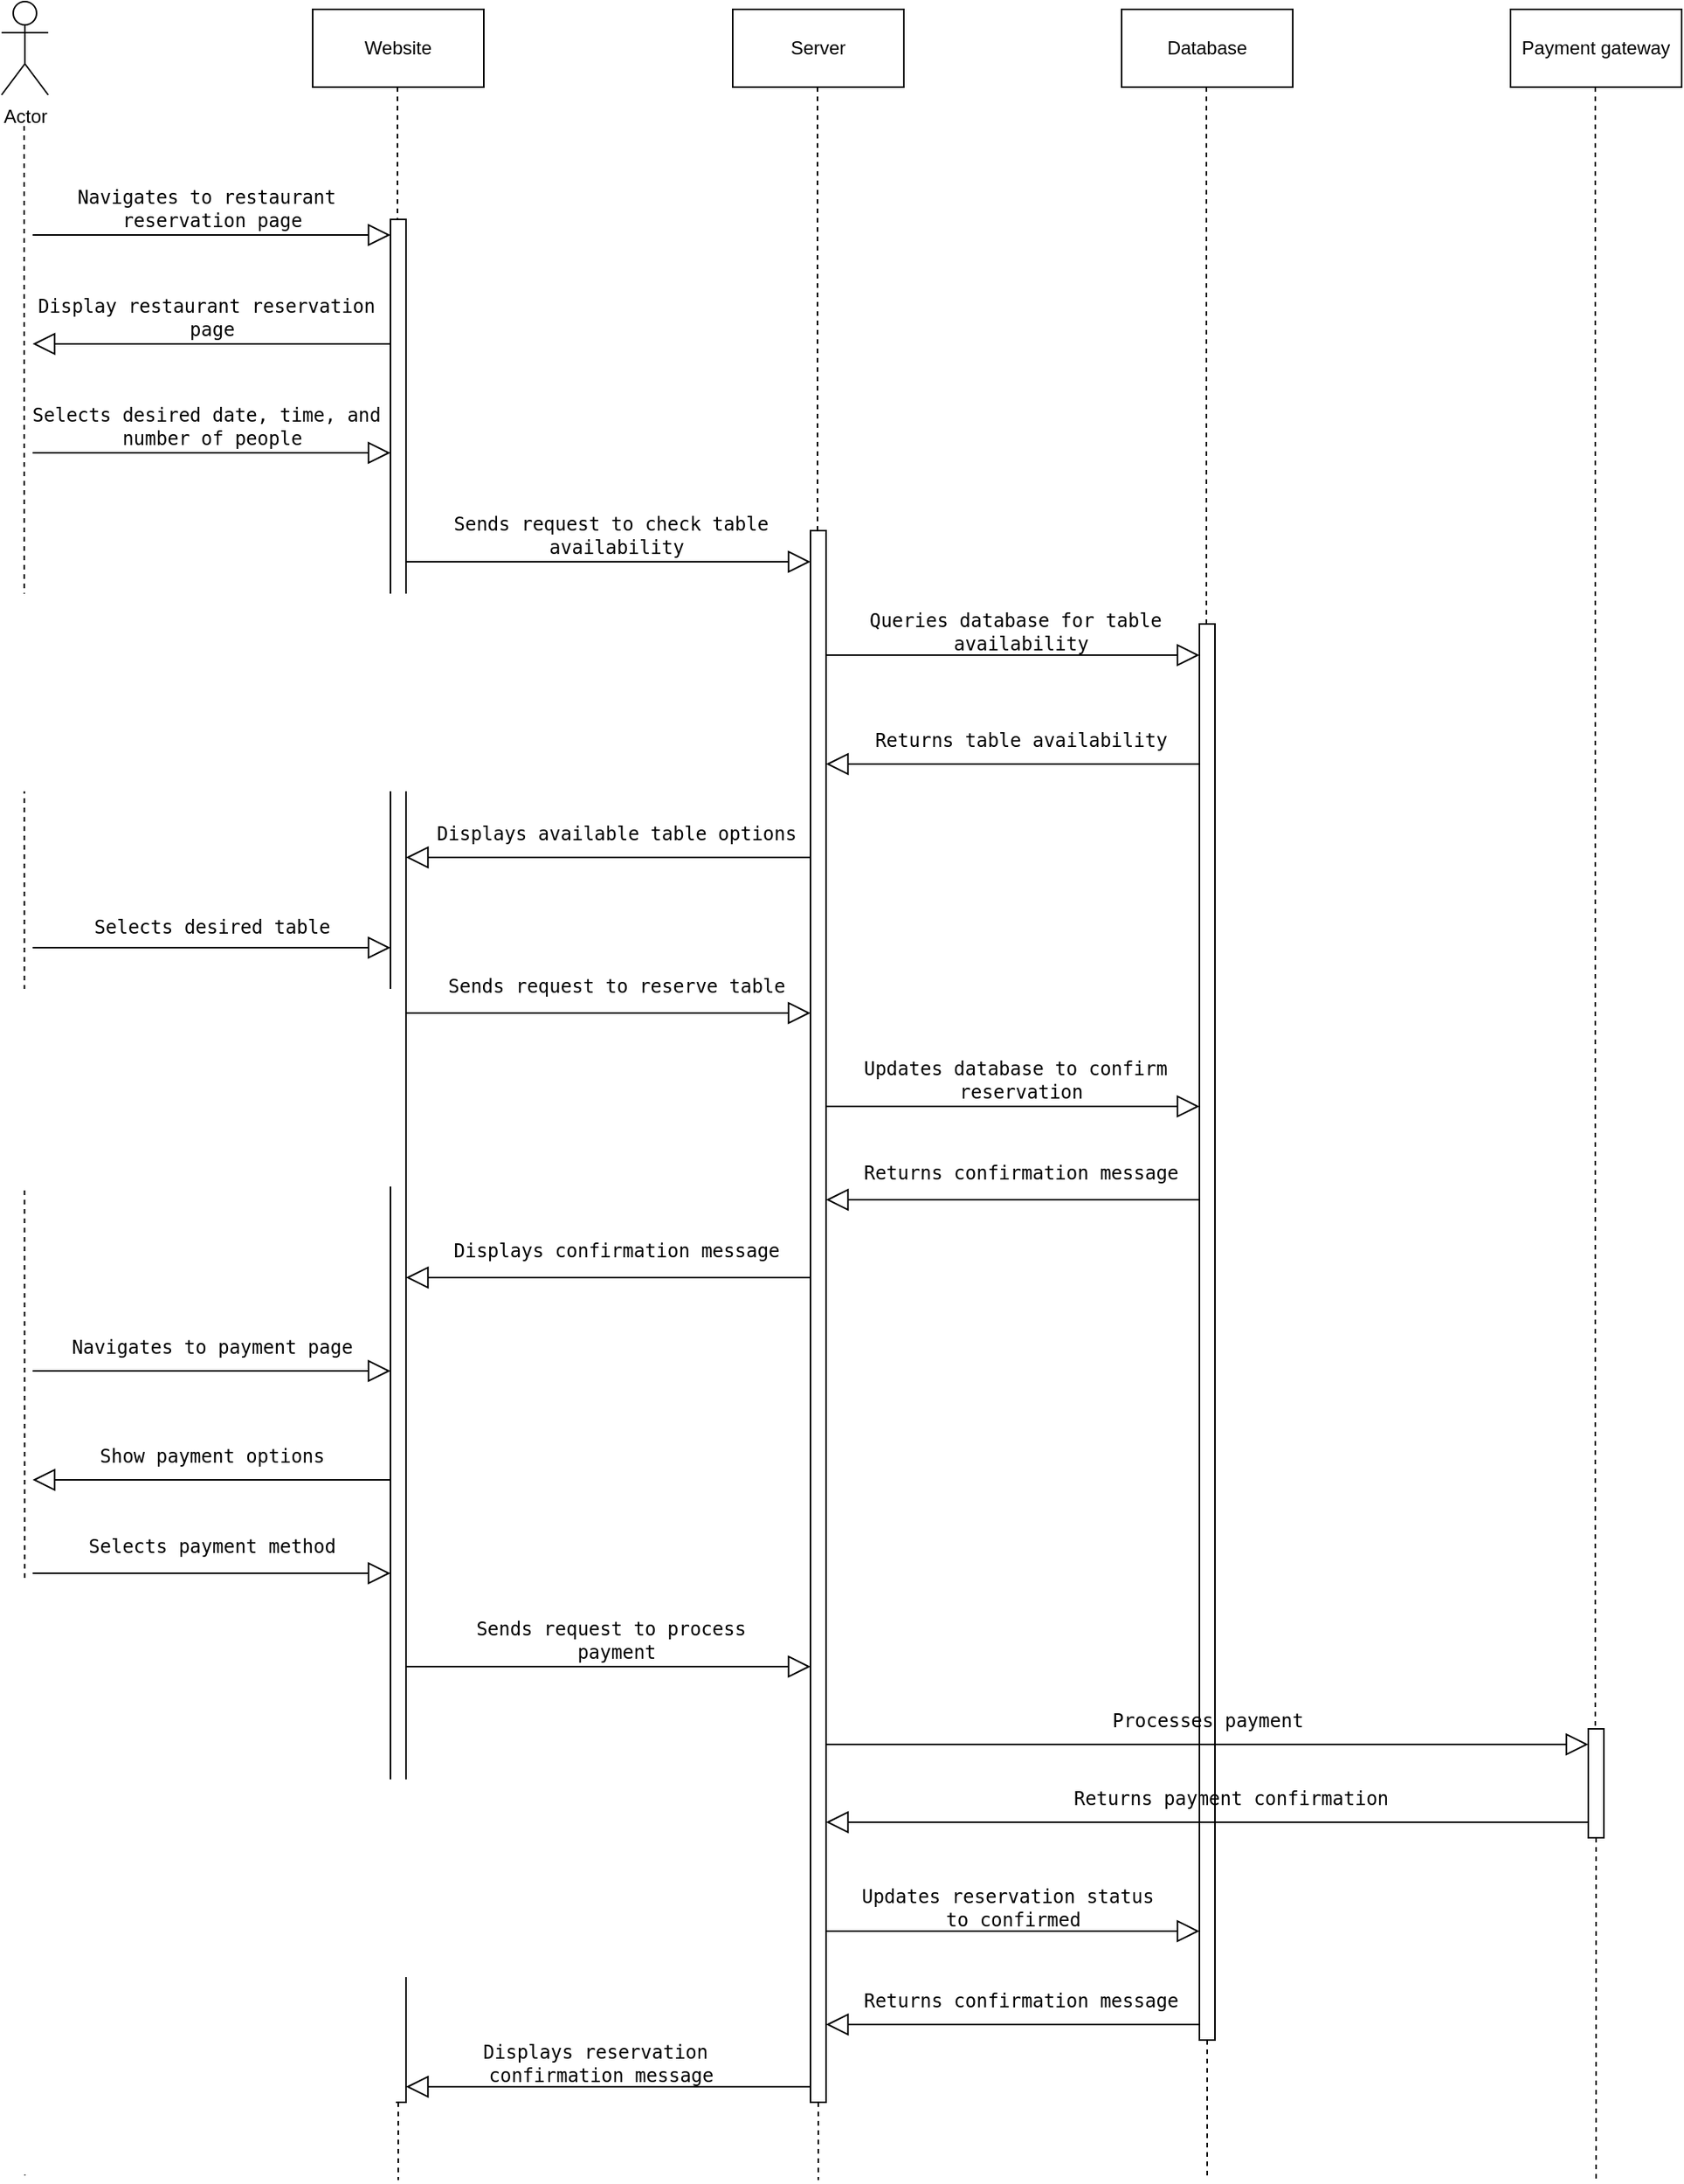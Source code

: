 <mxfile version="21.3.0" type="github">
  <diagram name="Page-1" id="-goPwTN756h73ukjILad">
    <mxGraphModel dx="954" dy="556" grid="1" gridSize="10" guides="1" tooltips="1" connect="1" arrows="1" fold="1" page="1" pageScale="1" pageWidth="1100" pageHeight="1700" math="0" shadow="0">
      <root>
        <mxCell id="0" />
        <mxCell id="1" parent="0" />
        <mxCell id="dRdP0X9jwfSAjt9PnGBZ-1" value="Actor" style="shape=umlActor;verticalLabelPosition=bottom;verticalAlign=top;html=1;outlineConnect=0;" parent="1" vertex="1">
          <mxGeometry x="90" y="40" width="30" height="60" as="geometry" />
        </mxCell>
        <mxCell id="dRdP0X9jwfSAjt9PnGBZ-2" value="Server" style="html=1;whiteSpace=wrap;" parent="1" vertex="1">
          <mxGeometry x="560" y="45" width="110" height="50" as="geometry" />
        </mxCell>
        <mxCell id="dRdP0X9jwfSAjt9PnGBZ-3" value="Website" style="html=1;whiteSpace=wrap;" parent="1" vertex="1">
          <mxGeometry x="290" y="45" width="110" height="50" as="geometry" />
        </mxCell>
        <mxCell id="dRdP0X9jwfSAjt9PnGBZ-4" value="" style="endArrow=none;dashed=1;endFill=0;endSize=12;html=1;rounded=0;" parent="1" edge="1">
          <mxGeometry width="160" relative="1" as="geometry">
            <mxPoint x="104.5" y="120" as="sourcePoint" />
            <mxPoint x="105" y="1440" as="targetPoint" />
          </mxGeometry>
        </mxCell>
        <mxCell id="dRdP0X9jwfSAjt9PnGBZ-5" value="" style="endArrow=none;dashed=1;endFill=0;endSize=12;html=1;rounded=0;" parent="1" source="dRdP0X9jwfSAjt9PnGBZ-55" edge="1">
          <mxGeometry width="160" relative="1" as="geometry">
            <mxPoint x="344.5" y="95" as="sourcePoint" />
            <mxPoint x="345" y="1440" as="targetPoint" />
          </mxGeometry>
        </mxCell>
        <mxCell id="dRdP0X9jwfSAjt9PnGBZ-7" value="" style="endArrow=none;dashed=1;endFill=0;endSize=12;html=1;rounded=0;" parent="1" source="dRdP0X9jwfSAjt9PnGBZ-57" edge="1">
          <mxGeometry width="160" relative="1" as="geometry">
            <mxPoint x="614.5" y="95" as="sourcePoint" />
            <mxPoint x="615" y="1440" as="targetPoint" />
          </mxGeometry>
        </mxCell>
        <mxCell id="dRdP0X9jwfSAjt9PnGBZ-8" value="Database" style="html=1;whiteSpace=wrap;" parent="1" vertex="1">
          <mxGeometry x="810" y="45" width="110" height="50" as="geometry" />
        </mxCell>
        <mxCell id="dRdP0X9jwfSAjt9PnGBZ-9" value="Payment gateway" style="html=1;whiteSpace=wrap;" parent="1" vertex="1">
          <mxGeometry x="1060" y="45" width="110" height="50" as="geometry" />
        </mxCell>
        <mxCell id="dRdP0X9jwfSAjt9PnGBZ-10" value="" style="endArrow=none;dashed=1;endFill=0;endSize=12;html=1;rounded=0;" parent="1" source="dRdP0X9jwfSAjt9PnGBZ-59" edge="1">
          <mxGeometry width="160" relative="1" as="geometry">
            <mxPoint x="864.5" y="95" as="sourcePoint" />
            <mxPoint x="865" y="1440" as="targetPoint" />
          </mxGeometry>
        </mxCell>
        <mxCell id="dRdP0X9jwfSAjt9PnGBZ-11" value="" style="endArrow=none;dashed=1;endFill=0;endSize=12;html=1;rounded=0;" parent="1" source="dRdP0X9jwfSAjt9PnGBZ-61" edge="1">
          <mxGeometry width="160" relative="1" as="geometry">
            <mxPoint x="1114.5" y="95" as="sourcePoint" />
            <mxPoint x="1115" y="1440" as="targetPoint" />
          </mxGeometry>
        </mxCell>
        <mxCell id="dRdP0X9jwfSAjt9PnGBZ-12" value="&lt;pre&gt;&lt;code class=&quot;!whitespace-pre hljs language-rust&quot;&gt;Navigates to restaurant &lt;br&gt;reservation page&lt;/code&gt;&lt;/pre&gt;" style="text;html=1;align=center;verticalAlign=middle;resizable=0;points=[];autosize=1;strokeColor=none;fillColor=none;" parent="1" vertex="1">
          <mxGeometry x="130" y="138" width="190" height="70" as="geometry" />
        </mxCell>
        <mxCell id="dRdP0X9jwfSAjt9PnGBZ-13" value="&lt;pre&gt;&lt;code class=&quot;!whitespace-pre hljs language-rust&quot;&gt;Display restaurant reservation &lt;br&gt;page&lt;/code&gt;&lt;/pre&gt;" style="text;html=1;align=center;verticalAlign=middle;resizable=0;points=[];autosize=1;strokeColor=none;fillColor=none;" parent="1" vertex="1">
          <mxGeometry x="105" y="208" width="240" height="70" as="geometry" />
        </mxCell>
        <mxCell id="dRdP0X9jwfSAjt9PnGBZ-14" value="&lt;pre&gt;&lt;code class=&quot;!whitespace-pre hljs language-rust&quot;&gt;Selects desired date, time, and &lt;br&gt;number of people&lt;/code&gt;&lt;/pre&gt;" style="text;html=1;align=center;verticalAlign=middle;resizable=0;points=[];autosize=1;strokeColor=none;fillColor=none;" parent="1" vertex="1">
          <mxGeometry x="100" y="278" width="250" height="70" as="geometry" />
        </mxCell>
        <mxCell id="dRdP0X9jwfSAjt9PnGBZ-15" value="&lt;pre&gt;&lt;code class=&quot;!whitespace-pre hljs language-rust&quot;&gt;Sends request to check table &lt;br&gt;availability&lt;/code&gt;&lt;/pre&gt;" style="text;html=1;align=center;verticalAlign=middle;resizable=0;points=[];autosize=1;strokeColor=none;fillColor=none;" parent="1" vertex="1">
          <mxGeometry x="370" y="348" width="230" height="70" as="geometry" />
        </mxCell>
        <mxCell id="dRdP0X9jwfSAjt9PnGBZ-16" value="&lt;pre&gt;&lt;code class=&quot;!whitespace-pre hljs language-rust&quot;&gt;Queries database for &lt;span class=&quot;hljs-title class_&quot;&gt;table&lt;/span&gt; &lt;br&gt;availability&lt;/code&gt;&lt;/pre&gt;" style="text;html=1;align=center;verticalAlign=middle;resizable=0;points=[];autosize=1;strokeColor=none;fillColor=none;" parent="1" vertex="1">
          <mxGeometry x="640" y="410" width="210" height="70" as="geometry" />
        </mxCell>
        <mxCell id="dRdP0X9jwfSAjt9PnGBZ-17" value="&lt;pre&gt;&lt;code class=&quot;!whitespace-pre hljs language-rust&quot;&gt;Returns table availability&lt;/code&gt;&lt;/pre&gt;" style="text;html=1;align=center;verticalAlign=middle;resizable=0;points=[];autosize=1;strokeColor=none;fillColor=none;" parent="1" vertex="1">
          <mxGeometry x="640" y="490" width="210" height="50" as="geometry" />
        </mxCell>
        <mxCell id="dRdP0X9jwfSAjt9PnGBZ-18" value="&lt;pre&gt;&lt;code class=&quot;!whitespace-pre hljs language-rust&quot;&gt;Displays available table options&lt;/code&gt;&lt;/pre&gt;" style="text;html=1;align=center;verticalAlign=middle;resizable=0;points=[];autosize=1;strokeColor=none;fillColor=none;" parent="1" vertex="1">
          <mxGeometry x="360" y="550" width="250" height="50" as="geometry" />
        </mxCell>
        <mxCell id="dRdP0X9jwfSAjt9PnGBZ-19" value="&lt;pre&gt;&lt;code class=&quot;!whitespace-pre hljs language-rust&quot;&gt;Selects desired table&lt;/code&gt;&lt;/pre&gt;" style="text;html=1;align=center;verticalAlign=middle;resizable=0;points=[];autosize=1;strokeColor=none;fillColor=none;" parent="1" vertex="1">
          <mxGeometry x="140" y="610" width="170" height="50" as="geometry" />
        </mxCell>
        <mxCell id="dRdP0X9jwfSAjt9PnGBZ-20" value="&lt;pre&gt;&lt;code class=&quot;!whitespace-pre hljs language-rust&quot;&gt;Sends request to reserve table&lt;/code&gt;&lt;/pre&gt;" style="text;html=1;align=center;verticalAlign=middle;resizable=0;points=[];autosize=1;strokeColor=none;fillColor=none;" parent="1" vertex="1">
          <mxGeometry x="370" y="648" width="230" height="50" as="geometry" />
        </mxCell>
        <mxCell id="dRdP0X9jwfSAjt9PnGBZ-21" value="&lt;pre&gt;&lt;code class=&quot;!whitespace-pre hljs language-rust&quot;&gt;Updates database to confirm &lt;br&gt;reservation&lt;/code&gt;&lt;/pre&gt;" style="text;html=1;align=center;verticalAlign=middle;resizable=0;points=[];autosize=1;strokeColor=none;fillColor=none;" parent="1" vertex="1">
          <mxGeometry x="635" y="698" width="220" height="70" as="geometry" />
        </mxCell>
        <mxCell id="dRdP0X9jwfSAjt9PnGBZ-22" value="&lt;pre&gt;&lt;code class=&quot;!whitespace-pre hljs language-rust&quot;&gt;Returns confirmation message&lt;/code&gt;&lt;/pre&gt;" style="text;html=1;align=center;verticalAlign=middle;resizable=0;points=[];autosize=1;strokeColor=none;fillColor=none;" parent="1" vertex="1">
          <mxGeometry x="635" y="768" width="220" height="50" as="geometry" />
        </mxCell>
        <mxCell id="dRdP0X9jwfSAjt9PnGBZ-23" value="&lt;pre&gt;&lt;code class=&quot;!whitespace-pre hljs language-rust&quot;&gt;Displays confirmation message&lt;/code&gt;&lt;/pre&gt;" style="text;html=1;align=center;verticalAlign=middle;resizable=0;points=[];autosize=1;strokeColor=none;fillColor=none;" parent="1" vertex="1">
          <mxGeometry x="370" y="818" width="230" height="50" as="geometry" />
        </mxCell>
        <mxCell id="dRdP0X9jwfSAjt9PnGBZ-24" value="&lt;pre&gt;&lt;code class=&quot;!whitespace-pre hljs language-rust&quot;&gt;Navigates to payment page&lt;/code&gt;&lt;/pre&gt;" style="text;html=1;align=center;verticalAlign=middle;resizable=0;points=[];autosize=1;strokeColor=none;fillColor=none;" parent="1" vertex="1">
          <mxGeometry x="125" y="880" width="200" height="50" as="geometry" />
        </mxCell>
        <mxCell id="dRdP0X9jwfSAjt9PnGBZ-25" value="&lt;pre&gt;&lt;code class=&quot;!whitespace-pre hljs language-rust&quot;&gt;Show payment options&lt;/code&gt;&lt;/pre&gt;" style="text;html=1;align=center;verticalAlign=middle;resizable=0;points=[];autosize=1;strokeColor=none;fillColor=none;" parent="1" vertex="1">
          <mxGeometry x="145" y="950" width="160" height="50" as="geometry" />
        </mxCell>
        <mxCell id="dRdP0X9jwfSAjt9PnGBZ-26" value="&lt;pre&gt;&lt;code class=&quot;!whitespace-pre hljs language-rust&quot;&gt;Selects payment method&lt;/code&gt;&lt;/pre&gt;" style="text;html=1;align=center;verticalAlign=middle;resizable=0;points=[];autosize=1;strokeColor=none;fillColor=none;" parent="1" vertex="1">
          <mxGeometry x="135" y="1008" width="180" height="50" as="geometry" />
        </mxCell>
        <mxCell id="dRdP0X9jwfSAjt9PnGBZ-27" value="&lt;pre&gt;&lt;code class=&quot;!whitespace-pre hljs language-rust&quot;&gt;Sends request to process &lt;br&gt;payment&lt;/code&gt;&lt;/pre&gt;" style="text;html=1;align=center;verticalAlign=middle;resizable=0;points=[];autosize=1;strokeColor=none;fillColor=none;" parent="1" vertex="1">
          <mxGeometry x="385" y="1058" width="200" height="70" as="geometry" />
        </mxCell>
        <mxCell id="dRdP0X9jwfSAjt9PnGBZ-30" value="&lt;pre&gt;&lt;code class=&quot;!whitespace-pre hljs language-rust&quot;&gt;Updates reservation status &lt;br&gt;to confirmed&lt;/code&gt;&lt;/pre&gt;" style="text;html=1;align=center;verticalAlign=middle;resizable=0;points=[];autosize=1;strokeColor=none;fillColor=none;" parent="1" vertex="1">
          <mxGeometry x="635" y="1230" width="210" height="70" as="geometry" />
        </mxCell>
        <mxCell id="dRdP0X9jwfSAjt9PnGBZ-31" value="&lt;pre&gt;&lt;code class=&quot;!whitespace-pre hljs language-rust&quot;&gt;Returns confirmation message&lt;/code&gt;&lt;/pre&gt;" style="text;html=1;align=center;verticalAlign=middle;resizable=0;points=[];autosize=1;strokeColor=none;fillColor=none;" parent="1" vertex="1">
          <mxGeometry x="635" y="1300" width="220" height="50" as="geometry" />
        </mxCell>
        <mxCell id="dRdP0X9jwfSAjt9PnGBZ-32" value="&lt;pre&gt;&lt;code class=&quot;!whitespace-pre hljs language-rust&quot;&gt;Displays reservation &lt;br&gt;confirmation message&lt;/code&gt;&lt;/pre&gt;" style="text;html=1;align=center;verticalAlign=middle;resizable=0;points=[];autosize=1;strokeColor=none;fillColor=none;" parent="1" vertex="1">
          <mxGeometry x="390" y="1330" width="170" height="70" as="geometry" />
        </mxCell>
        <mxCell id="dRdP0X9jwfSAjt9PnGBZ-33" value="" style="endArrow=block;endFill=0;endSize=12;html=1;rounded=0;" parent="1" edge="1">
          <mxGeometry width="160" relative="1" as="geometry">
            <mxPoint x="110" y="190" as="sourcePoint" />
            <mxPoint x="340" y="190" as="targetPoint" />
          </mxGeometry>
        </mxCell>
        <mxCell id="dRdP0X9jwfSAjt9PnGBZ-34" value="" style="endArrow=block;endFill=0;endSize=12;html=1;rounded=0;" parent="1" edge="1">
          <mxGeometry width="160" relative="1" as="geometry">
            <mxPoint x="340" y="260" as="sourcePoint" />
            <mxPoint x="110" y="260" as="targetPoint" />
          </mxGeometry>
        </mxCell>
        <mxCell id="dRdP0X9jwfSAjt9PnGBZ-35" value="" style="endArrow=block;endFill=0;endSize=12;html=1;rounded=0;" parent="1" edge="1">
          <mxGeometry width="160" relative="1" as="geometry">
            <mxPoint x="110" y="330" as="sourcePoint" />
            <mxPoint x="340" y="330" as="targetPoint" />
          </mxGeometry>
        </mxCell>
        <mxCell id="dRdP0X9jwfSAjt9PnGBZ-36" value="" style="endArrow=block;endFill=0;endSize=12;html=1;rounded=0;" parent="1" edge="1">
          <mxGeometry width="160" relative="1" as="geometry">
            <mxPoint x="110" y="648" as="sourcePoint" />
            <mxPoint x="340" y="648" as="targetPoint" />
          </mxGeometry>
        </mxCell>
        <mxCell id="dRdP0X9jwfSAjt9PnGBZ-37" value="" style="endArrow=block;endFill=0;endSize=12;html=1;rounded=0;" parent="1" edge="1">
          <mxGeometry width="160" relative="1" as="geometry">
            <mxPoint x="110" y="920" as="sourcePoint" />
            <mxPoint x="340" y="920" as="targetPoint" />
          </mxGeometry>
        </mxCell>
        <mxCell id="dRdP0X9jwfSAjt9PnGBZ-38" value="" style="endArrow=block;endFill=0;endSize=12;html=1;rounded=0;" parent="1" edge="1">
          <mxGeometry width="160" relative="1" as="geometry">
            <mxPoint x="340" y="990" as="sourcePoint" />
            <mxPoint x="110" y="990" as="targetPoint" />
          </mxGeometry>
        </mxCell>
        <mxCell id="dRdP0X9jwfSAjt9PnGBZ-39" value="" style="endArrow=block;endFill=0;endSize=12;html=1;rounded=0;" parent="1" edge="1">
          <mxGeometry width="160" relative="1" as="geometry">
            <mxPoint x="110" y="1050" as="sourcePoint" />
            <mxPoint x="340" y="1050" as="targetPoint" />
          </mxGeometry>
        </mxCell>
        <mxCell id="dRdP0X9jwfSAjt9PnGBZ-40" value="" style="endArrow=block;endFill=0;endSize=12;html=1;rounded=0;" parent="1" edge="1">
          <mxGeometry width="160" relative="1" as="geometry">
            <mxPoint x="350" y="400" as="sourcePoint" />
            <mxPoint x="610" y="400" as="targetPoint" />
          </mxGeometry>
        </mxCell>
        <mxCell id="dRdP0X9jwfSAjt9PnGBZ-41" value="" style="endArrow=block;endFill=0;endSize=12;html=1;rounded=0;" parent="1" edge="1">
          <mxGeometry width="160" relative="1" as="geometry">
            <mxPoint x="610" y="590" as="sourcePoint" />
            <mxPoint x="350" y="590" as="targetPoint" />
          </mxGeometry>
        </mxCell>
        <mxCell id="dRdP0X9jwfSAjt9PnGBZ-42" value="" style="endArrow=block;endFill=0;endSize=12;html=1;rounded=0;" parent="1" edge="1">
          <mxGeometry width="160" relative="1" as="geometry">
            <mxPoint x="350" y="690" as="sourcePoint" />
            <mxPoint x="610" y="690" as="targetPoint" />
          </mxGeometry>
        </mxCell>
        <mxCell id="dRdP0X9jwfSAjt9PnGBZ-43" value="" style="endArrow=block;endFill=0;endSize=12;html=1;rounded=0;" parent="1" edge="1">
          <mxGeometry width="160" relative="1" as="geometry">
            <mxPoint x="610" y="860" as="sourcePoint" />
            <mxPoint x="350" y="860" as="targetPoint" />
          </mxGeometry>
        </mxCell>
        <mxCell id="dRdP0X9jwfSAjt9PnGBZ-44" value="" style="endArrow=block;endFill=0;endSize=12;html=1;rounded=0;" parent="1" edge="1">
          <mxGeometry width="160" relative="1" as="geometry">
            <mxPoint x="350" y="1110" as="sourcePoint" />
            <mxPoint x="610" y="1110" as="targetPoint" />
          </mxGeometry>
        </mxCell>
        <mxCell id="dRdP0X9jwfSAjt9PnGBZ-45" value="" style="endArrow=block;endFill=0;endSize=12;html=1;rounded=0;" parent="1" edge="1">
          <mxGeometry width="160" relative="1" as="geometry">
            <mxPoint x="610" y="1380" as="sourcePoint" />
            <mxPoint x="350" y="1380" as="targetPoint" />
          </mxGeometry>
        </mxCell>
        <mxCell id="dRdP0X9jwfSAjt9PnGBZ-46" value="" style="endArrow=block;endFill=0;endSize=12;html=1;rounded=0;" parent="1" edge="1">
          <mxGeometry width="160" relative="1" as="geometry">
            <mxPoint x="620" y="460" as="sourcePoint" />
            <mxPoint x="860" y="460" as="targetPoint" />
          </mxGeometry>
        </mxCell>
        <mxCell id="dRdP0X9jwfSAjt9PnGBZ-47" value="" style="endArrow=block;endFill=0;endSize=12;html=1;rounded=0;" parent="1" edge="1">
          <mxGeometry width="160" relative="1" as="geometry">
            <mxPoint x="860" y="530" as="sourcePoint" />
            <mxPoint x="620" y="530" as="targetPoint" />
          </mxGeometry>
        </mxCell>
        <mxCell id="dRdP0X9jwfSAjt9PnGBZ-48" value="" style="endArrow=block;endFill=0;endSize=12;html=1;rounded=0;" parent="1" edge="1">
          <mxGeometry width="160" relative="1" as="geometry">
            <mxPoint x="860" y="810" as="sourcePoint" />
            <mxPoint x="620" y="810" as="targetPoint" />
          </mxGeometry>
        </mxCell>
        <mxCell id="dRdP0X9jwfSAjt9PnGBZ-49" value="" style="endArrow=block;endFill=0;endSize=12;html=1;rounded=0;" parent="1" edge="1">
          <mxGeometry width="160" relative="1" as="geometry">
            <mxPoint x="620" y="750" as="sourcePoint" />
            <mxPoint x="860" y="750" as="targetPoint" />
          </mxGeometry>
        </mxCell>
        <mxCell id="dRdP0X9jwfSAjt9PnGBZ-52" value="" style="endArrow=block;endFill=0;endSize=12;html=1;rounded=0;" parent="1" edge="1">
          <mxGeometry width="160" relative="1" as="geometry">
            <mxPoint x="620" y="1280" as="sourcePoint" />
            <mxPoint x="860" y="1280" as="targetPoint" />
          </mxGeometry>
        </mxCell>
        <mxCell id="dRdP0X9jwfSAjt9PnGBZ-53" value="" style="endArrow=block;endFill=0;endSize=12;html=1;rounded=0;" parent="1" edge="1">
          <mxGeometry width="160" relative="1" as="geometry">
            <mxPoint x="860" y="1340" as="sourcePoint" />
            <mxPoint x="620" y="1340" as="targetPoint" />
          </mxGeometry>
        </mxCell>
        <mxCell id="dRdP0X9jwfSAjt9PnGBZ-56" value="" style="endArrow=none;dashed=1;endFill=0;endSize=12;html=1;rounded=0;" parent="1" target="dRdP0X9jwfSAjt9PnGBZ-55" edge="1">
          <mxGeometry width="160" relative="1" as="geometry">
            <mxPoint x="344.5" y="95" as="sourcePoint" />
            <mxPoint x="345" y="1440" as="targetPoint" />
          </mxGeometry>
        </mxCell>
        <mxCell id="dRdP0X9jwfSAjt9PnGBZ-55" value="" style="html=1;points=[];perimeter=orthogonalPerimeter;outlineConnect=0;targetShapes=umlLifeline;portConstraint=eastwest;newEdgeStyle={&quot;edgeStyle&quot;:&quot;elbowEdgeStyle&quot;,&quot;elbow&quot;:&quot;vertical&quot;,&quot;curved&quot;:0,&quot;rounded&quot;:0};" parent="1" vertex="1">
          <mxGeometry x="340" y="180" width="10" height="1210" as="geometry" />
        </mxCell>
        <mxCell id="dRdP0X9jwfSAjt9PnGBZ-58" value="" style="endArrow=none;dashed=1;endFill=0;endSize=12;html=1;rounded=0;" parent="1" target="dRdP0X9jwfSAjt9PnGBZ-57" edge="1">
          <mxGeometry width="160" relative="1" as="geometry">
            <mxPoint x="614.5" y="95" as="sourcePoint" />
            <mxPoint x="615" y="1440" as="targetPoint" />
          </mxGeometry>
        </mxCell>
        <mxCell id="dRdP0X9jwfSAjt9PnGBZ-57" value="" style="html=1;points=[];perimeter=orthogonalPerimeter;outlineConnect=0;targetShapes=umlLifeline;portConstraint=eastwest;newEdgeStyle={&quot;edgeStyle&quot;:&quot;elbowEdgeStyle&quot;,&quot;elbow&quot;:&quot;vertical&quot;,&quot;curved&quot;:0,&quot;rounded&quot;:0};" parent="1" vertex="1">
          <mxGeometry x="610" y="380" width="10" height="1010" as="geometry" />
        </mxCell>
        <mxCell id="dRdP0X9jwfSAjt9PnGBZ-60" value="" style="endArrow=none;dashed=1;endFill=0;endSize=12;html=1;rounded=0;" parent="1" target="dRdP0X9jwfSAjt9PnGBZ-59" edge="1">
          <mxGeometry width="160" relative="1" as="geometry">
            <mxPoint x="864.5" y="95" as="sourcePoint" />
            <mxPoint x="865" y="1440" as="targetPoint" />
          </mxGeometry>
        </mxCell>
        <mxCell id="dRdP0X9jwfSAjt9PnGBZ-59" value="" style="html=1;points=[];perimeter=orthogonalPerimeter;outlineConnect=0;targetShapes=umlLifeline;portConstraint=eastwest;newEdgeStyle={&quot;edgeStyle&quot;:&quot;elbowEdgeStyle&quot;,&quot;elbow&quot;:&quot;vertical&quot;,&quot;curved&quot;:0,&quot;rounded&quot;:0};" parent="1" vertex="1">
          <mxGeometry x="860" y="440" width="10" height="910" as="geometry" />
        </mxCell>
        <mxCell id="dRdP0X9jwfSAjt9PnGBZ-62" value="" style="endArrow=none;dashed=1;endFill=0;endSize=12;html=1;rounded=0;" parent="1" target="dRdP0X9jwfSAjt9PnGBZ-61" edge="1">
          <mxGeometry width="160" relative="1" as="geometry">
            <mxPoint x="1114.5" y="95" as="sourcePoint" />
            <mxPoint x="1115" y="1440" as="targetPoint" />
          </mxGeometry>
        </mxCell>
        <mxCell id="dRdP0X9jwfSAjt9PnGBZ-61" value="" style="html=1;points=[];perimeter=orthogonalPerimeter;outlineConnect=0;targetShapes=umlLifeline;portConstraint=eastwest;newEdgeStyle={&quot;edgeStyle&quot;:&quot;elbowEdgeStyle&quot;,&quot;elbow&quot;:&quot;vertical&quot;,&quot;curved&quot;:0,&quot;rounded&quot;:0};" parent="1" vertex="1">
          <mxGeometry x="1110" y="1150" width="10" height="70" as="geometry" />
        </mxCell>
        <mxCell id="dRdP0X9jwfSAjt9PnGBZ-28" value="&lt;pre&gt;&lt;code class=&quot;!whitespace-pre hljs language-rust&quot;&gt;Processes payment&lt;/code&gt;&lt;/pre&gt;" style="text;html=1;align=center;verticalAlign=middle;resizable=0;points=[];autosize=1;strokeColor=none;fillColor=none;" parent="1" vertex="1">
          <mxGeometry x="795" y="1120" width="140" height="50" as="geometry" />
        </mxCell>
        <mxCell id="dRdP0X9jwfSAjt9PnGBZ-29" value="&lt;pre&gt;&lt;code class=&quot;!whitespace-pre hljs language-rust&quot;&gt;Returns payment confirmation&lt;/code&gt;&lt;/pre&gt;" style="text;html=1;align=center;verticalAlign=middle;resizable=0;points=[];autosize=1;strokeColor=none;fillColor=none;" parent="1" vertex="1">
          <mxGeometry x="770" y="1170" width="220" height="50" as="geometry" />
        </mxCell>
        <mxCell id="dRdP0X9jwfSAjt9PnGBZ-50" value="" style="endArrow=block;endFill=0;endSize=12;html=1;rounded=0;" parent="1" edge="1">
          <mxGeometry width="160" relative="1" as="geometry">
            <mxPoint x="620" y="1160" as="sourcePoint" />
            <mxPoint x="1110" y="1160" as="targetPoint" />
          </mxGeometry>
        </mxCell>
        <mxCell id="dRdP0X9jwfSAjt9PnGBZ-51" value="" style="endArrow=block;endFill=0;endSize=12;html=1;rounded=0;" parent="1" edge="1">
          <mxGeometry width="160" relative="1" as="geometry">
            <mxPoint x="1110" y="1210" as="sourcePoint" />
            <mxPoint x="620" y="1210" as="targetPoint" />
          </mxGeometry>
        </mxCell>
      </root>
    </mxGraphModel>
  </diagram>
</mxfile>
